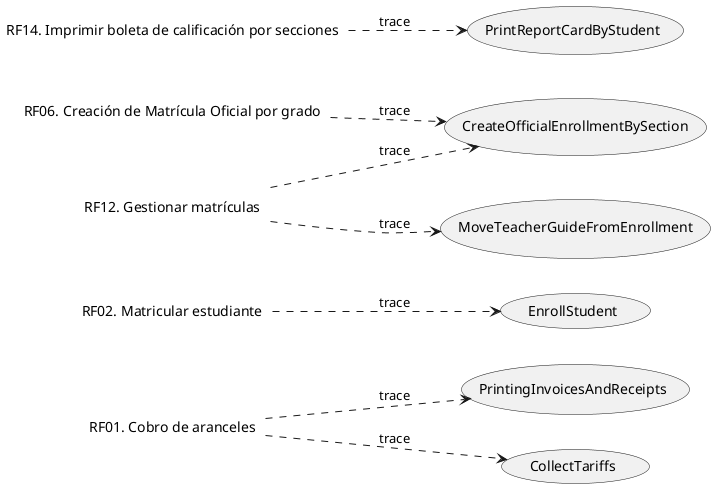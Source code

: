 @startuml
'skinparam BackgroundColor transparent
left to right direction

label RF01 as "RF01. Cobro de aranceles"
label RF02 as "RF02. Matricular estudiante"
label RF06 as "RF06. Creación de Matrícula Oficial por grado"
label RF12 as "RF12. Gestionar matrículas"
label RF14 as "RF14. Imprimir boleta de calificación por secciones"

usecase CU01 as "EnrollStudent"
usecase CU05 as "CreateOfficialEnrollmentBySection"
usecase CU58 as "PrintingInvoicesAndReceipts"
usecase CU29 as "PrintReportCardByStudent"
usecase CU21 as "MoveTeacherGuideFromEnrollment"
usecase CU03 as "CollectTariffs"

RF01 ..> CU03 : trace
RF01 ..> CU58 : trace
RF02 ..> CU01 : trace
RF06 ..> CU05 : trace
RF12 ..> CU05 : trace
RF12 ..> CU21 : trace
RF14 ..> CU29 : trace

@enduml


